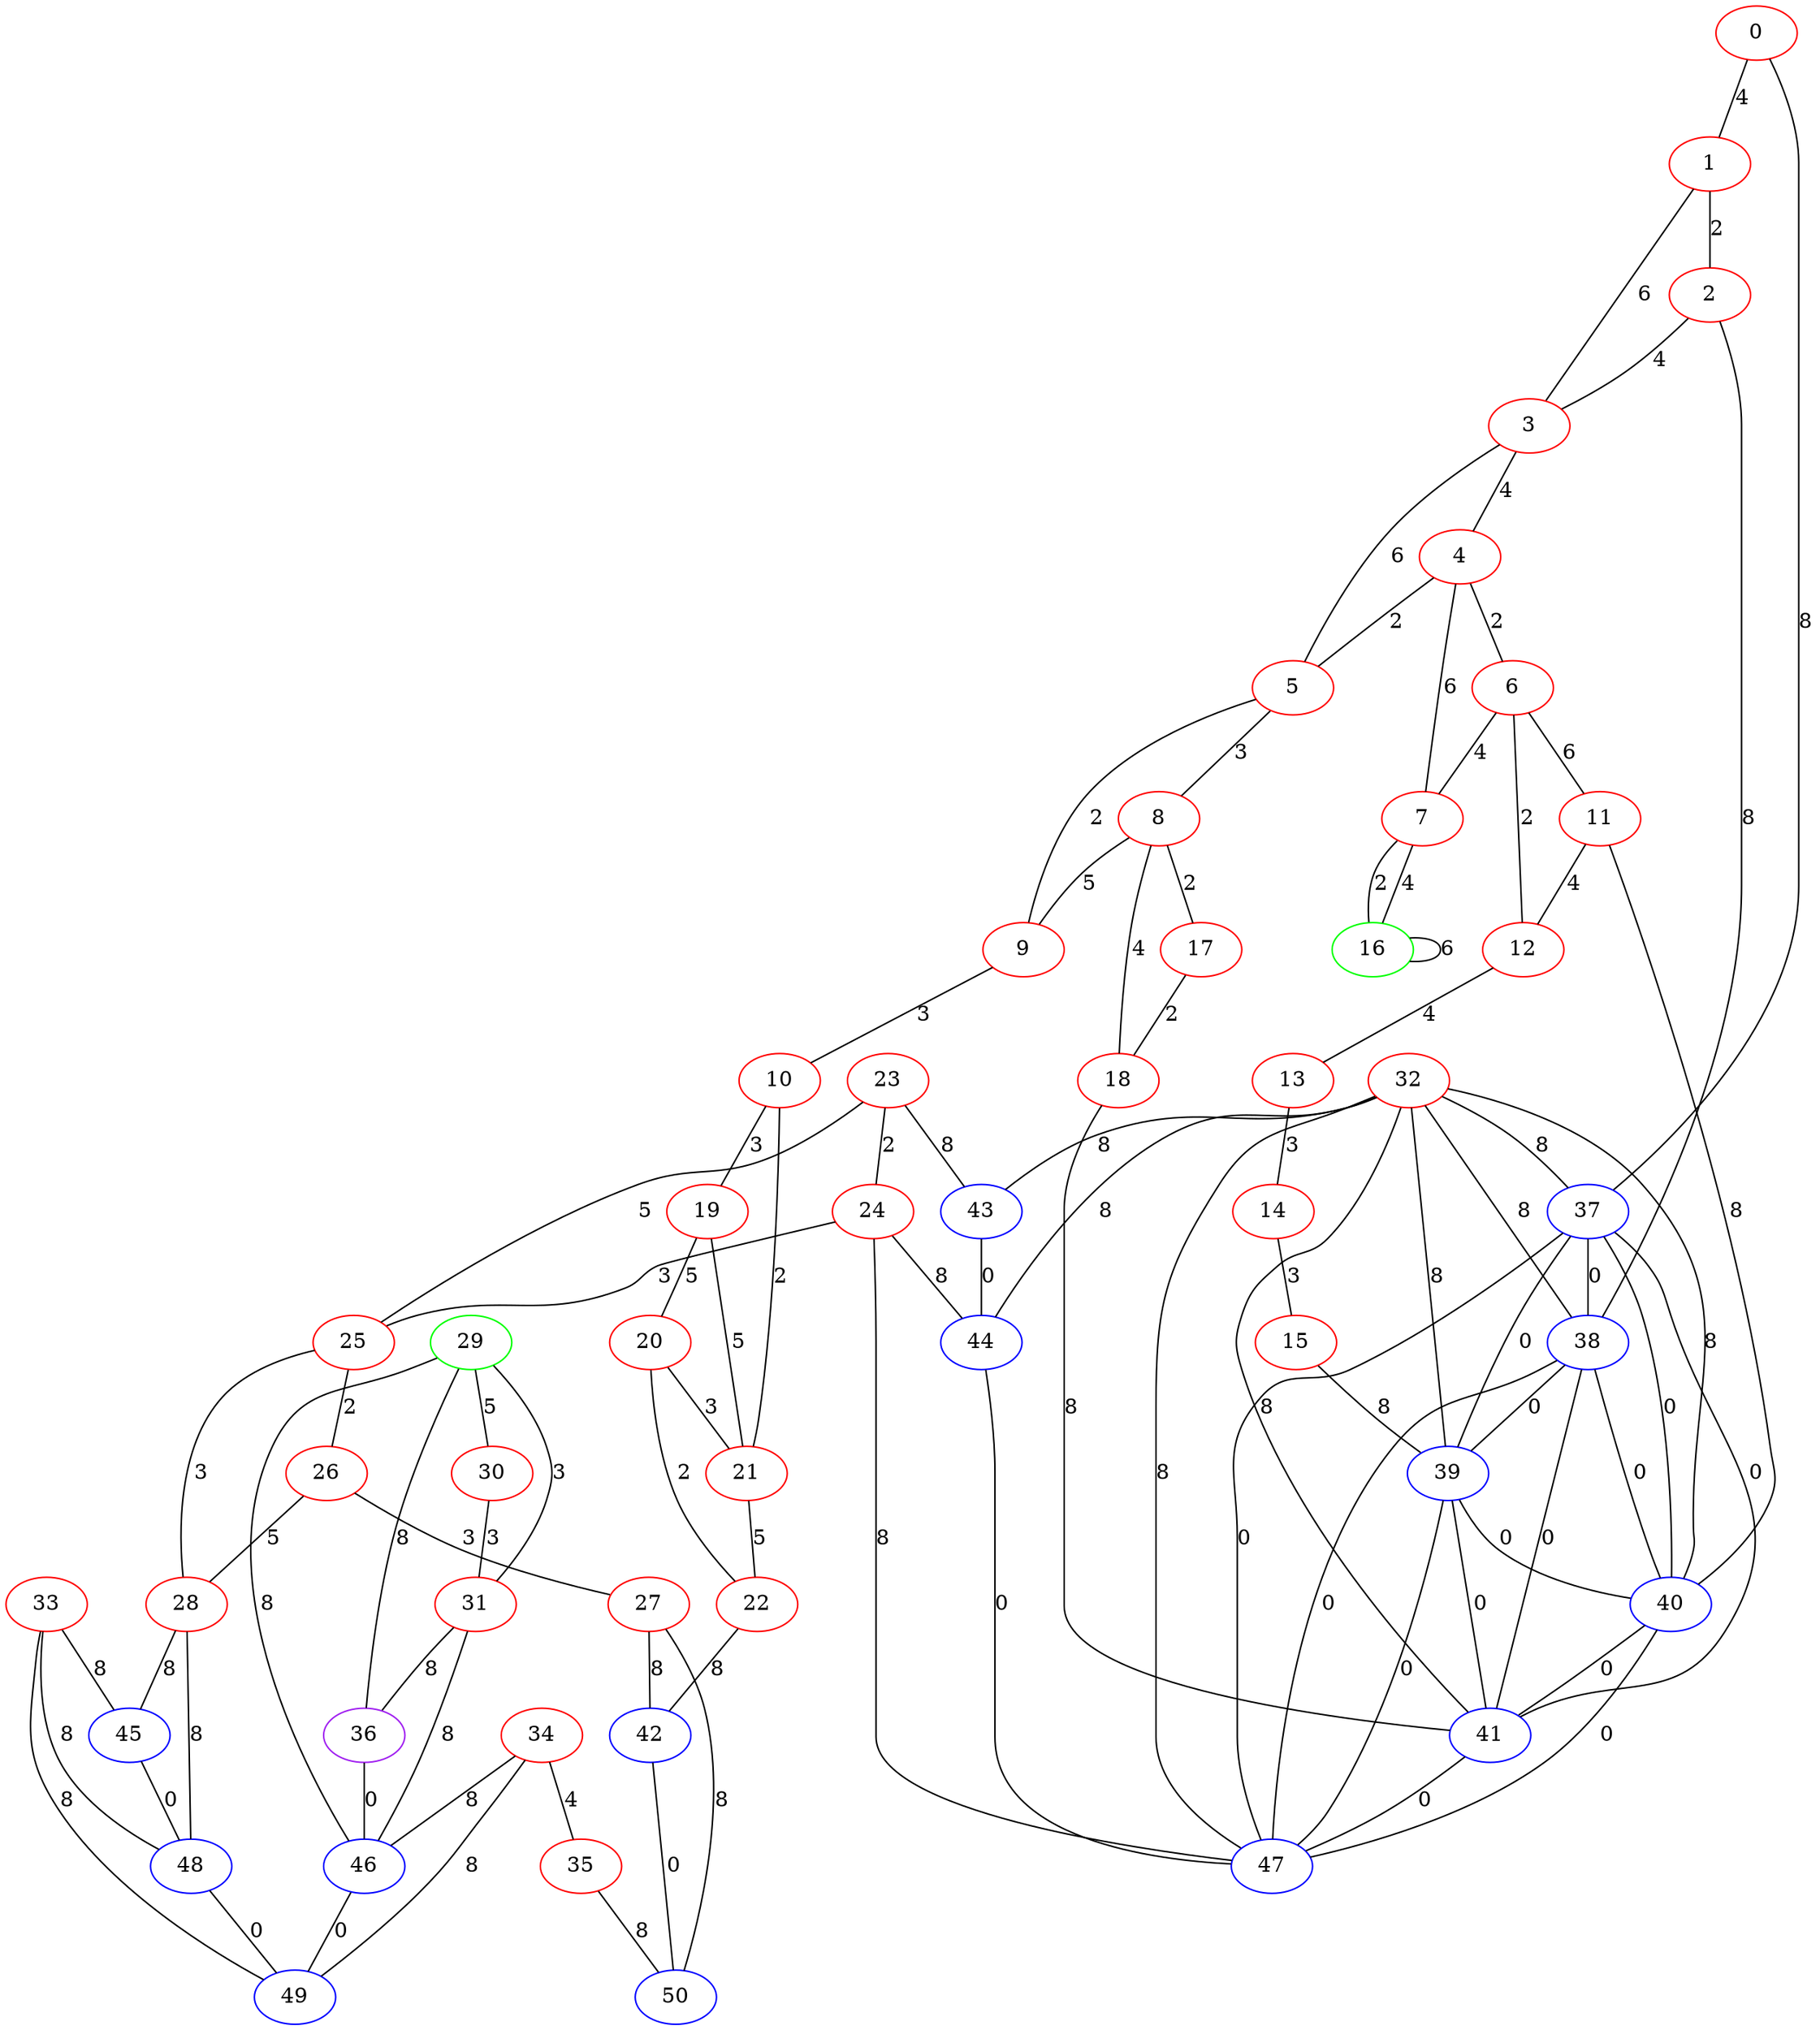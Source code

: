 graph "" {
0 [color=red, weight=1];
1 [color=red, weight=1];
2 [color=red, weight=1];
3 [color=red, weight=1];
4 [color=red, weight=1];
5 [color=red, weight=1];
6 [color=red, weight=1];
7 [color=red, weight=1];
8 [color=red, weight=1];
9 [color=red, weight=1];
10 [color=red, weight=1];
11 [color=red, weight=1];
12 [color=red, weight=1];
13 [color=red, weight=1];
14 [color=red, weight=1];
15 [color=red, weight=1];
16 [color=green, weight=2];
17 [color=red, weight=1];
18 [color=red, weight=1];
19 [color=red, weight=1];
20 [color=red, weight=1];
21 [color=red, weight=1];
22 [color=red, weight=1];
23 [color=red, weight=1];
24 [color=red, weight=1];
25 [color=red, weight=1];
26 [color=red, weight=1];
27 [color=red, weight=1];
28 [color=red, weight=1];
29 [color=green, weight=2];
30 [color=red, weight=1];
31 [color=red, weight=1];
32 [color=red, weight=1];
33 [color=red, weight=1];
34 [color=red, weight=1];
35 [color=red, weight=1];
36 [color=purple, weight=4];
37 [color=blue, weight=3];
38 [color=blue, weight=3];
39 [color=blue, weight=3];
40 [color=blue, weight=3];
41 [color=blue, weight=3];
42 [color=blue, weight=3];
43 [color=blue, weight=3];
44 [color=blue, weight=3];
45 [color=blue, weight=3];
46 [color=blue, weight=3];
47 [color=blue, weight=3];
48 [color=blue, weight=3];
49 [color=blue, weight=3];
50 [color=blue, weight=3];
0 -- 1  [key=0, label=4];
0 -- 37  [key=0, label=8];
1 -- 2  [key=0, label=2];
1 -- 3  [key=0, label=6];
2 -- 3  [key=0, label=4];
2 -- 38  [key=0, label=8];
3 -- 4  [key=0, label=4];
3 -- 5  [key=0, label=6];
4 -- 5  [key=0, label=2];
4 -- 6  [key=0, label=2];
4 -- 7  [key=0, label=6];
5 -- 8  [key=0, label=3];
5 -- 9  [key=0, label=2];
6 -- 11  [key=0, label=6];
6 -- 12  [key=0, label=2];
6 -- 7  [key=0, label=4];
7 -- 16  [key=0, label=2];
7 -- 16  [key=1, label=4];
8 -- 9  [key=0, label=5];
8 -- 18  [key=0, label=4];
8 -- 17  [key=0, label=2];
9 -- 10  [key=0, label=3];
10 -- 19  [key=0, label=3];
10 -- 21  [key=0, label=2];
11 -- 40  [key=0, label=8];
11 -- 12  [key=0, label=4];
12 -- 13  [key=0, label=4];
13 -- 14  [key=0, label=3];
14 -- 15  [key=0, label=3];
15 -- 39  [key=0, label=8];
16 -- 16  [key=0, label=6];
17 -- 18  [key=0, label=2];
18 -- 41  [key=0, label=8];
19 -- 20  [key=0, label=5];
19 -- 21  [key=0, label=5];
20 -- 21  [key=0, label=3];
20 -- 22  [key=0, label=2];
21 -- 22  [key=0, label=5];
22 -- 42  [key=0, label=8];
23 -- 24  [key=0, label=2];
23 -- 25  [key=0, label=5];
23 -- 43  [key=0, label=8];
24 -- 25  [key=0, label=3];
24 -- 47  [key=0, label=8];
24 -- 44  [key=0, label=8];
25 -- 26  [key=0, label=2];
25 -- 28  [key=0, label=3];
26 -- 27  [key=0, label=3];
26 -- 28  [key=0, label=5];
27 -- 50  [key=0, label=8];
27 -- 42  [key=0, label=8];
28 -- 48  [key=0, label=8];
28 -- 45  [key=0, label=8];
29 -- 36  [key=0, label=8];
29 -- 46  [key=0, label=8];
29 -- 30  [key=0, label=5];
29 -- 31  [key=0, label=3];
30 -- 31  [key=0, label=3];
31 -- 46  [key=0, label=8];
31 -- 36  [key=0, label=8];
32 -- 37  [key=0, label=8];
32 -- 38  [key=0, label=8];
32 -- 39  [key=0, label=8];
32 -- 40  [key=0, label=8];
32 -- 41  [key=0, label=8];
32 -- 43  [key=0, label=8];
32 -- 44  [key=0, label=8];
32 -- 47  [key=0, label=8];
33 -- 48  [key=0, label=8];
33 -- 49  [key=0, label=8];
33 -- 45  [key=0, label=8];
34 -- 49  [key=0, label=8];
34 -- 35  [key=0, label=4];
34 -- 46  [key=0, label=8];
35 -- 50  [key=0, label=8];
36 -- 46  [key=0, label=0];
37 -- 38  [key=0, label=0];
37 -- 39  [key=0, label=0];
37 -- 40  [key=0, label=0];
37 -- 41  [key=0, label=0];
37 -- 47  [key=0, label=0];
38 -- 39  [key=0, label=0];
38 -- 40  [key=0, label=0];
38 -- 41  [key=0, label=0];
38 -- 47  [key=0, label=0];
39 -- 40  [key=0, label=0];
39 -- 41  [key=0, label=0];
39 -- 47  [key=0, label=0];
40 -- 41  [key=0, label=0];
40 -- 47  [key=0, label=0];
41 -- 47  [key=0, label=0];
42 -- 50  [key=0, label=0];
43 -- 44  [key=0, label=0];
44 -- 47  [key=0, label=0];
45 -- 48  [key=0, label=0];
46 -- 49  [key=0, label=0];
48 -- 49  [key=0, label=0];
}
